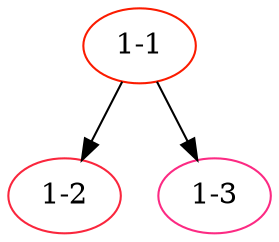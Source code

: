 digraph "tree-1" {
	"1-1" [color="#fb1b00"]
	"1-2" [color="#fa263d"]
	"1-1" -> "1-2" [color=black]
	"1-3" [color="#fc2a83"]
	"1-1" -> "1-3" [color=black]
}

